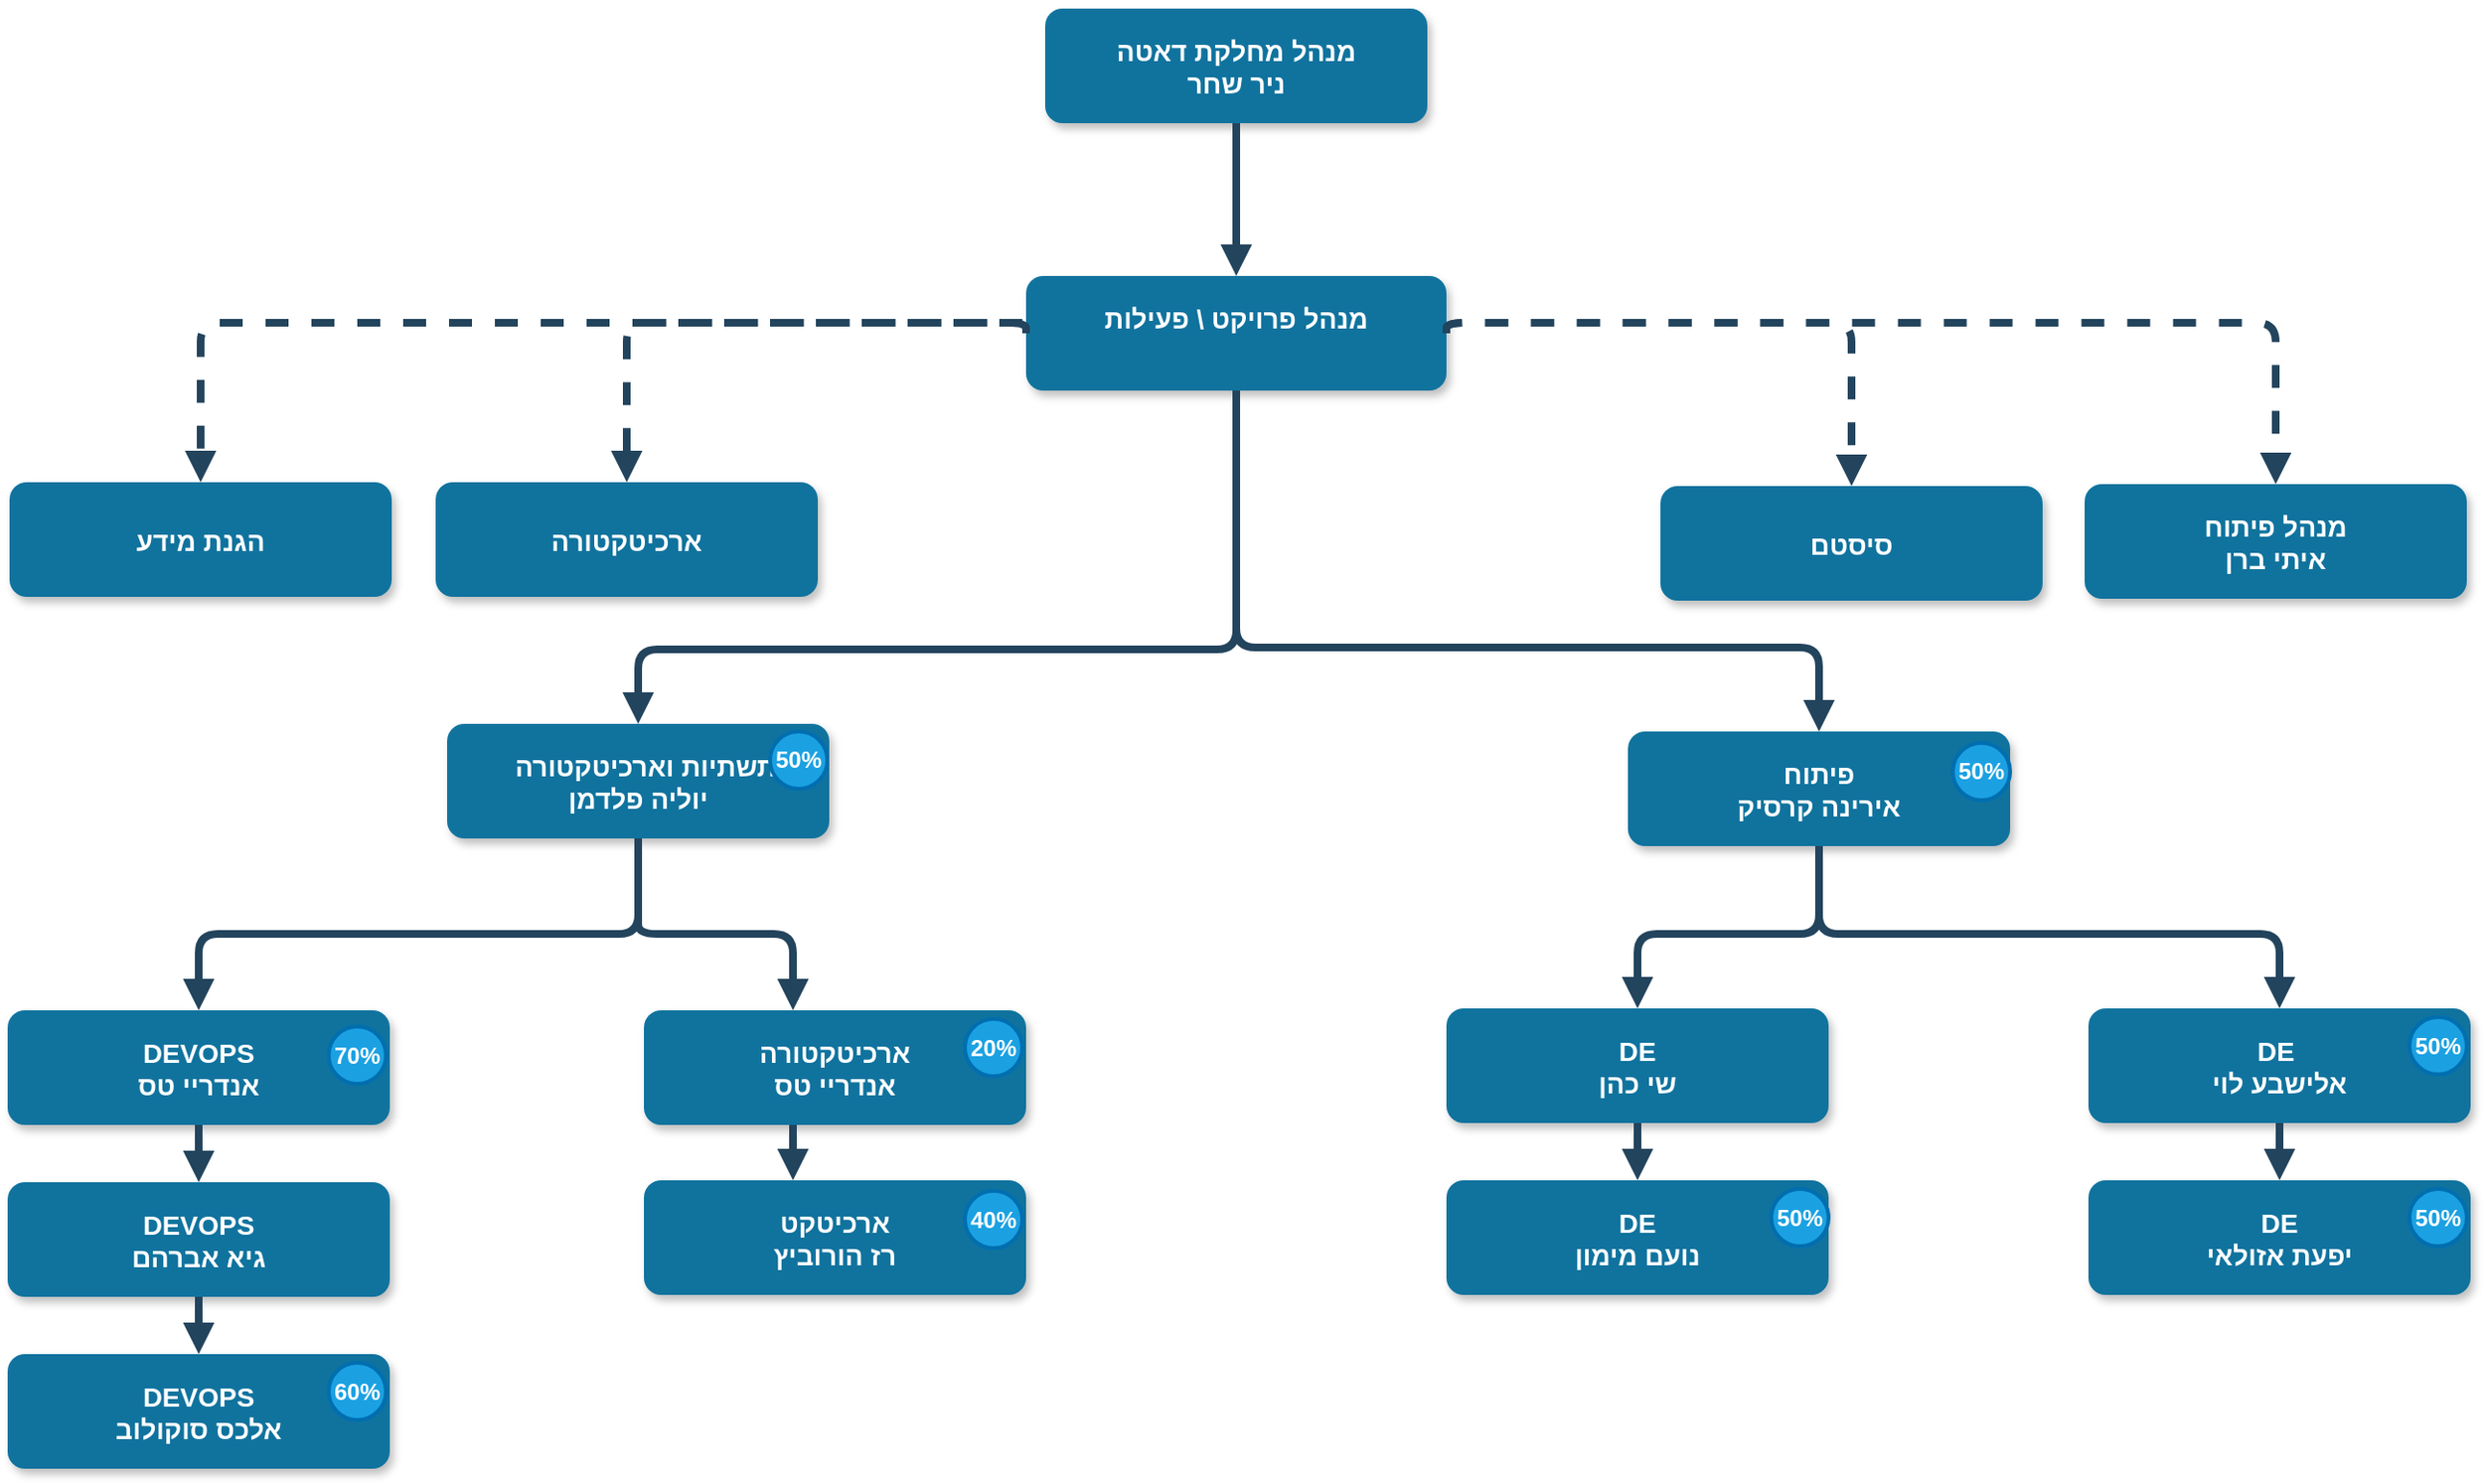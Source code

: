 <mxfile version="21.0.6" type="github">
  <diagram name="Page-1" id="97916047-d0de-89f5-080d-49f4d83e522f">
    <mxGraphModel dx="1434" dy="764" grid="1" gridSize="10" guides="1" tooltips="1" connect="1" arrows="1" fold="1" page="1" pageScale="1.5" pageWidth="1169" pageHeight="827" background="none" math="0" shadow="0">
      <root>
        <mxCell id="0" />
        <mxCell id="1" parent="0" />
        <mxCell id="2" value="מנהל מחלקת דאטה&#xa;ניר שחר" style="rounded=1;fillColor=#10739E;strokeColor=none;shadow=1;gradientColor=none;fontStyle=1;fontColor=#FFFFFF;fontSize=14;" parent="1" vertex="1">
          <mxGeometry x="672" y="205.5" width="200" height="60" as="geometry" />
        </mxCell>
        <mxCell id="3" value="מנהל פרויקט \ פעילות&#xa;" style="rounded=1;fillColor=#10739E;strokeColor=none;shadow=1;gradientColor=none;fontStyle=1;fontColor=#FFFFFF;fontSize=14;" parent="1" vertex="1">
          <mxGeometry x="662" y="345.5" width="220" height="60" as="geometry" />
        </mxCell>
        <mxCell id="7" value="מנהל פיתוח&#xa;איתי ברן" style="rounded=1;fillColor=#10739E;strokeColor=none;shadow=1;gradientColor=none;fontStyle=1;fontColor=#FFFFFF;fontSize=14;" parent="1" vertex="1">
          <mxGeometry x="1216" y="454.5" width="200" height="60" as="geometry" />
        </mxCell>
        <mxCell id="8" value="  תשתיות וארכיטקטורה&#xa;יוליה פלדמן" style="rounded=1;fillColor=#10739E;strokeColor=none;shadow=1;gradientColor=none;fontStyle=1;fontColor=#FFFFFF;fontSize=14;" parent="1" vertex="1">
          <mxGeometry x="359" y="580" width="200" height="60" as="geometry" />
        </mxCell>
        <mxCell id="9" value="DEVOPS&#xa;אנדריי טס" style="rounded=1;fillColor=#10739E;strokeColor=none;shadow=1;gradientColor=none;fontStyle=1;fontColor=#FFFFFF;fontSize=14;" parent="1" vertex="1">
          <mxGeometry x="129" y="730" width="200" height="60" as="geometry" />
        </mxCell>
        <mxCell id="10" value="DEVOPS&#xa;גיא אברהם" style="rounded=1;fillColor=#10739E;strokeColor=none;shadow=1;gradientColor=none;fontStyle=1;fontColor=#FFFFFF;fontSize=14;" parent="1" vertex="1">
          <mxGeometry x="129" y="820" width="200" height="60" as="geometry" />
        </mxCell>
        <mxCell id="11" value="DEVOPS&#xa;אלכס סוקולוב" style="rounded=1;fillColor=#10739E;strokeColor=none;shadow=1;gradientColor=none;fontStyle=1;fontColor=#FFFFFF;fontSize=14;" parent="1" vertex="1">
          <mxGeometry x="129" y="910" width="200" height="60" as="geometry" />
        </mxCell>
        <mxCell id="13" value="פיתוח&#xa;אירינה קרסיק" style="rounded=1;fillColor=#10739E;strokeColor=none;shadow=1;gradientColor=none;fontStyle=1;fontColor=#FFFFFF;fontSize=14;" parent="1" vertex="1">
          <mxGeometry x="977" y="584" width="200" height="60" as="geometry" />
        </mxCell>
        <mxCell id="14" value="DE &#xa;אלישבע לוי" style="rounded=1;fillColor=#10739E;strokeColor=none;shadow=1;gradientColor=none;fontStyle=1;fontColor=#FFFFFF;fontSize=14;" parent="1" vertex="1">
          <mxGeometry x="1218" y="729" width="200" height="60" as="geometry" />
        </mxCell>
        <mxCell id="15" value="DE&#xa;יפעת אזולאי" style="rounded=1;fillColor=#10739E;strokeColor=none;shadow=1;gradientColor=none;fontStyle=1;fontColor=#FFFFFF;fontSize=14;" parent="1" vertex="1">
          <mxGeometry x="1218" y="819" width="200" height="60" as="geometry" />
        </mxCell>
        <mxCell id="19" value="DE&#xa;שי כהן" style="rounded=1;fillColor=#10739E;strokeColor=none;shadow=1;gradientColor=none;fontStyle=1;fontColor=#FFFFFF;fontSize=14;" parent="1" vertex="1">
          <mxGeometry x="882" y="729" width="200" height="60" as="geometry" />
        </mxCell>
        <mxCell id="20" value="DE&#xa;נועם מימון" style="rounded=1;fillColor=#10739E;strokeColor=none;shadow=1;gradientColor=none;fontStyle=1;fontColor=#FFFFFF;fontSize=14;" parent="1" vertex="1">
          <mxGeometry x="882" y="819" width="200" height="60" as="geometry" />
        </mxCell>
        <mxCell id="23" value="ארכיטקטורה&#xa;אנדריי טס" style="rounded=1;fillColor=#10739E;strokeColor=none;shadow=1;gradientColor=none;fontStyle=1;fontColor=#FFFFFF;fontSize=14;" parent="1" vertex="1">
          <mxGeometry x="462" y="730" width="200" height="60" as="geometry" />
        </mxCell>
        <mxCell id="24" value="ארכיטקט&#xa;רז הורוביץ" style="rounded=1;fillColor=#10739E;strokeColor=none;shadow=1;gradientColor=none;fontStyle=1;fontColor=#FFFFFF;fontSize=14;" parent="1" vertex="1">
          <mxGeometry x="462" y="819" width="200" height="60" as="geometry" />
        </mxCell>
        <mxCell id="29" value="" style="edgeStyle=elbowEdgeStyle;elbow=vertical;strokeWidth=4;endArrow=block;endFill=1;fontStyle=1;strokeColor=#23445D;" parent="1" source="2" target="3" edge="1">
          <mxGeometry x="22" y="165.5" width="100" height="100" as="geometry">
            <mxPoint x="22" y="265.5" as="sourcePoint" />
            <mxPoint x="122" y="165.5" as="targetPoint" />
          </mxGeometry>
        </mxCell>
        <mxCell id="33" value="" style="edgeStyle=elbowEdgeStyle;elbow=vertical;strokeWidth=4;endArrow=block;endFill=1;fontStyle=1;dashed=1;strokeColor=#23445D;exitX=1;exitY=0.5;exitDx=0;exitDy=0;" parent="1" source="3" target="7" edge="1">
          <mxGeometry x="22" y="165.5" width="100" height="100" as="geometry">
            <mxPoint x="22" y="265.5" as="sourcePoint" />
            <mxPoint x="122" y="165.5" as="targetPoint" />
            <Array as="points">
              <mxPoint x="1140" y="370" />
            </Array>
          </mxGeometry>
        </mxCell>
        <mxCell id="37" value="" style="edgeStyle=elbowEdgeStyle;elbow=vertical;strokeWidth=4;endArrow=block;endFill=1;fontStyle=1;strokeColor=#23445D;exitX=0.5;exitY=1;exitDx=0;exitDy=0;entryX=0.5;entryY=0;entryDx=0;entryDy=0;" parent="1" source="13" target="19" edge="1">
          <mxGeometry x="152" y="196" width="100" height="100" as="geometry">
            <mxPoint x="1100" y="630.5" as="sourcePoint" />
            <mxPoint x="1080" y="840" as="targetPoint" />
            <Array as="points">
              <mxPoint x="910" y="690" />
              <mxPoint x="1110" y="670.5" />
            </Array>
          </mxGeometry>
        </mxCell>
        <mxCell id="38" value="" style="edgeStyle=elbowEdgeStyle;elbow=vertical;strokeWidth=4;endArrow=block;endFill=1;fontStyle=1;strokeColor=#23445D;exitX=0.5;exitY=1;exitDx=0;exitDy=0;entryX=0.5;entryY=0;entryDx=0;entryDy=0;" parent="1" source="8" target="9" edge="1">
          <mxGeometry x="-39" y="304" width="100" height="100" as="geometry">
            <mxPoint x="-39" y="404" as="sourcePoint" />
            <mxPoint x="61" y="304" as="targetPoint" />
            <Array as="points">
              <mxPoint x="349" y="690" />
            </Array>
          </mxGeometry>
        </mxCell>
        <mxCell id="39" value="" style="edgeStyle=elbowEdgeStyle;elbow=vertical;strokeWidth=4;endArrow=block;endFill=1;fontStyle=1;strokeColor=#23445D;" parent="1" source="9" target="10" edge="1">
          <mxGeometry x="-91" y="200" width="100" height="100" as="geometry">
            <mxPoint x="-91" y="300" as="sourcePoint" />
            <mxPoint x="9" y="200" as="targetPoint" />
          </mxGeometry>
        </mxCell>
        <mxCell id="40" value="" style="edgeStyle=elbowEdgeStyle;elbow=vertical;strokeWidth=4;endArrow=block;endFill=1;fontStyle=1;strokeColor=#23445D;" parent="1" source="10" target="11" edge="1">
          <mxGeometry x="-91" y="210" width="100" height="100" as="geometry">
            <mxPoint x="-91" y="310" as="sourcePoint" />
            <mxPoint x="9" y="210" as="targetPoint" />
          </mxGeometry>
        </mxCell>
        <mxCell id="42" value="" style="edgeStyle=elbowEdgeStyle;elbow=vertical;strokeWidth=4;endArrow=block;endFill=1;fontStyle=1;strokeColor=#23445D;" parent="1" source="13" target="14" edge="1">
          <mxGeometry x="840" y="268.5" width="100" height="100" as="geometry">
            <mxPoint x="840" y="368.5" as="sourcePoint" />
            <mxPoint x="940" y="268.5" as="targetPoint" />
            <Array as="points">
              <mxPoint x="1200" y="690" />
              <mxPoint x="1210" y="750" />
            </Array>
          </mxGeometry>
        </mxCell>
        <mxCell id="43" value="" style="edgeStyle=elbowEdgeStyle;elbow=vertical;strokeWidth=4;endArrow=block;endFill=1;fontStyle=1;strokeColor=#23445D;" parent="1" source="14" target="15" edge="1">
          <mxGeometry x="728" y="199" width="100" height="100" as="geometry">
            <mxPoint x="728" y="299" as="sourcePoint" />
            <mxPoint x="828" y="199" as="targetPoint" />
          </mxGeometry>
        </mxCell>
        <mxCell id="47" value="" style="edgeStyle=elbowEdgeStyle;elbow=vertical;strokeWidth=4;endArrow=block;endFill=1;fontStyle=1;strokeColor=#23445D;" parent="1" source="19" target="20" edge="1">
          <mxGeometry x="112" y="199" width="100" height="100" as="geometry">
            <mxPoint x="112" y="299" as="sourcePoint" />
            <mxPoint x="212" y="199" as="targetPoint" />
          </mxGeometry>
        </mxCell>
        <mxCell id="50" value="" style="edgeStyle=elbowEdgeStyle;elbow=vertical;strokeWidth=4;endArrow=block;endFill=1;fontStyle=1;strokeColor=#23445D;exitX=0.5;exitY=1;exitDx=0;exitDy=0;entryX=0.5;entryY=0;entryDx=0;entryDy=0;" parent="1" edge="1">
          <mxGeometry x="-580" y="280" width="100" height="100" as="geometry">
            <mxPoint x="540" y="790" as="sourcePoint" />
            <mxPoint x="540" y="819" as="targetPoint" />
          </mxGeometry>
        </mxCell>
        <mxCell id="54" value="" style="edgeStyle=elbowEdgeStyle;elbow=vertical;strokeWidth=4;endArrow=block;endFill=1;fontStyle=1;strokeColor=#23445D;exitX=0.5;exitY=1;exitDx=0;exitDy=0;" parent="1" source="3" target="8" edge="1">
          <mxGeometry x="22" y="136.5" width="100" height="100" as="geometry">
            <mxPoint x="760" y="430" as="sourcePoint" />
            <mxPoint x="560" y="581" as="targetPoint" />
            <Array as="points">
              <mxPoint x="670" y="541" />
              <mxPoint x="600" y="611" />
              <mxPoint x="652" y="526.5" />
            </Array>
          </mxGeometry>
        </mxCell>
        <mxCell id="rTIktwFIz4IESTL18eKh-55" value="הגנת מידע" style="rounded=1;fillColor=#10739E;strokeColor=none;shadow=1;gradientColor=none;fontStyle=1;fontColor=#FFFFFF;fontSize=14;" parent="1" vertex="1">
          <mxGeometry x="130" y="453.5" width="200" height="60" as="geometry" />
        </mxCell>
        <mxCell id="rTIktwFIz4IESTL18eKh-56" value="ארכיטקטורה" style="rounded=1;fillColor=#10739E;strokeColor=none;shadow=1;gradientColor=none;fontStyle=1;fontColor=#FFFFFF;fontSize=14;" parent="1" vertex="1">
          <mxGeometry x="353" y="453.5" width="200" height="60" as="geometry" />
        </mxCell>
        <mxCell id="rTIktwFIz4IESTL18eKh-57" value="" style="edgeStyle=elbowEdgeStyle;elbow=vertical;strokeWidth=4;endArrow=block;endFill=1;fontStyle=1;dashed=1;strokeColor=#23445D;entryX=0.5;entryY=0;entryDx=0;entryDy=0;exitX=0;exitY=0.5;exitDx=0;exitDy=0;" parent="1" source="3" target="rTIktwFIz4IESTL18eKh-56" edge="1">
          <mxGeometry x="-710" y="219.5" width="100" height="100" as="geometry">
            <mxPoint x="770" y="410" as="sourcePoint" />
            <mxPoint x="640" y="510" as="targetPoint" />
            <Array as="points">
              <mxPoint x="580" y="370" />
            </Array>
          </mxGeometry>
        </mxCell>
        <mxCell id="rTIktwFIz4IESTL18eKh-58" value="" style="edgeStyle=elbowEdgeStyle;elbow=vertical;strokeWidth=4;endArrow=block;endFill=1;fontStyle=1;dashed=1;strokeColor=#23445D;entryX=0.5;entryY=0;entryDx=0;entryDy=0;" parent="1" target="rTIktwFIz4IESTL18eKh-55" edge="1">
          <mxGeometry x="-700" y="229.5" width="100" height="100" as="geometry">
            <mxPoint x="660" y="370" as="sourcePoint" />
            <mxPoint x="510" y="466" as="targetPoint" />
            <Array as="points">
              <mxPoint x="580" y="370" />
              <mxPoint x="590" y="380" />
            </Array>
          </mxGeometry>
        </mxCell>
        <mxCell id="rTIktwFIz4IESTL18eKh-60" value="סיסטם" style="rounded=1;fillColor=#10739E;strokeColor=none;shadow=1;gradientColor=none;fontStyle=1;fontColor=#FFFFFF;fontSize=14;" parent="1" vertex="1">
          <mxGeometry x="994" y="455.5" width="200" height="60" as="geometry" />
        </mxCell>
        <mxCell id="rTIktwFIz4IESTL18eKh-61" value="" style="edgeStyle=elbowEdgeStyle;elbow=vertical;strokeWidth=4;endArrow=block;endFill=1;fontStyle=1;dashed=1;strokeColor=#23445D;exitX=1;exitY=0.5;exitDx=0;exitDy=0;entryX=0.5;entryY=0;entryDx=0;entryDy=0;" parent="1" source="3" target="rTIktwFIz4IESTL18eKh-60" edge="1">
          <mxGeometry x="32" y="175.5" width="100" height="100" as="geometry">
            <mxPoint x="892" y="386" as="sourcePoint" />
            <mxPoint x="1382" y="466" as="targetPoint" />
            <Array as="points">
              <mxPoint x="920" y="370" />
              <mxPoint x="1150" y="380" />
            </Array>
          </mxGeometry>
        </mxCell>
        <mxCell id="rTIktwFIz4IESTL18eKh-64" value="50%" style="ellipse;whiteSpace=wrap;html=1;aspect=fixed;fontStyle=1;fillColor=#1ba1e2;fontColor=#ffffff;strokeColor=#006EAF;strokeWidth=2;" parent="1" vertex="1">
          <mxGeometry x="1386" y="823.5" width="30" height="30" as="geometry" />
        </mxCell>
        <mxCell id="rTIktwFIz4IESTL18eKh-65" value="40%" style="ellipse;whiteSpace=wrap;html=1;aspect=fixed;fontStyle=1;fillColor=#1ba1e2;fontColor=#ffffff;strokeColor=#006EAF;strokeWidth=2;" parent="1" vertex="1">
          <mxGeometry x="630" y="824.5" width="30" height="30" as="geometry" />
        </mxCell>
        <mxCell id="rTIktwFIz4IESTL18eKh-68" value="50%" style="ellipse;whiteSpace=wrap;html=1;aspect=fixed;fontStyle=1;fillColor=#1ba1e2;fontColor=#ffffff;strokeColor=#006EAF;strokeWidth=2;" parent="1" vertex="1">
          <mxGeometry x="1052" y="823.5" width="30" height="30" as="geometry" />
        </mxCell>
        <mxCell id="rTIktwFIz4IESTL18eKh-69" value="50%" style="ellipse;whiteSpace=wrap;html=1;aspect=fixed;fontStyle=1;fillColor=#1ba1e2;fontColor=#ffffff;strokeColor=#006EAF;strokeWidth=2;" parent="1" vertex="1">
          <mxGeometry x="1386" y="733.5" width="30" height="30" as="geometry" />
        </mxCell>
        <mxCell id="rTIktwFIz4IESTL18eKh-70" value="50%" style="ellipse;whiteSpace=wrap;html=1;aspect=fixed;fontStyle=1;fillColor=#1ba1e2;fontColor=#ffffff;strokeColor=#006EAF;strokeWidth=2;" parent="1" vertex="1">
          <mxGeometry x="528" y="584" width="30" height="30" as="geometry" />
        </mxCell>
        <mxCell id="rTIktwFIz4IESTL18eKh-71" value="60%" style="ellipse;whiteSpace=wrap;html=1;aspect=fixed;fontStyle=1;fillColor=#1ba1e2;fontColor=#ffffff;strokeColor=#006EAF;strokeWidth=2;" parent="1" vertex="1">
          <mxGeometry x="297" y="914.5" width="30" height="30" as="geometry" />
        </mxCell>
        <mxCell id="HRantwCqe_uufsJNFs8z-56" value="50%" style="ellipse;whiteSpace=wrap;html=1;aspect=fixed;fontStyle=1;fillColor=#1ba1e2;fontColor=#ffffff;strokeColor=#006EAF;strokeWidth=2;" vertex="1" parent="1">
          <mxGeometry x="1147" y="590" width="30" height="30" as="geometry" />
        </mxCell>
        <mxCell id="HRantwCqe_uufsJNFs8z-57" value="70%" style="ellipse;whiteSpace=wrap;html=1;aspect=fixed;fontStyle=1;fillColor=#1ba1e2;fontColor=#ffffff;strokeColor=#006EAF;strokeWidth=2;" vertex="1" parent="1">
          <mxGeometry x="297" y="738.5" width="30" height="30" as="geometry" />
        </mxCell>
        <mxCell id="HRantwCqe_uufsJNFs8z-58" value="20%" style="ellipse;whiteSpace=wrap;html=1;aspect=fixed;fontStyle=1;fillColor=#1ba1e2;fontColor=#ffffff;strokeColor=#006EAF;strokeWidth=2;" vertex="1" parent="1">
          <mxGeometry x="630" y="734.5" width="30" height="30" as="geometry" />
        </mxCell>
        <mxCell id="HRantwCqe_uufsJNFs8z-59" value="" style="edgeStyle=elbowEdgeStyle;elbow=vertical;strokeWidth=4;endArrow=block;endFill=1;fontStyle=1;strokeColor=#23445D;entryX=0.5;entryY=0;entryDx=0;entryDy=0;" edge="1" parent="1">
          <mxGeometry x="-231" y="335.5" width="100" height="100" as="geometry">
            <mxPoint x="459" y="680" as="sourcePoint" />
            <mxPoint x="540" y="730" as="targetPoint" />
            <Array as="points">
              <mxPoint x="509" y="690" />
            </Array>
          </mxGeometry>
        </mxCell>
        <mxCell id="HRantwCqe_uufsJNFs8z-60" value="" style="edgeStyle=elbowEdgeStyle;elbow=vertical;strokeWidth=4;endArrow=block;endFill=1;fontStyle=1;strokeColor=#23445D;exitX=0.5;exitY=1;exitDx=0;exitDy=0;entryX=0.5;entryY=0;entryDx=0;entryDy=0;" edge="1" parent="1" source="3" target="13">
          <mxGeometry x="32" y="175.5" width="100" height="100" as="geometry">
            <mxPoint x="780" y="420" as="sourcePoint" />
            <mxPoint x="970" y="600" as="targetPoint" />
            <Array as="points">
              <mxPoint x="870" y="540" />
              <mxPoint x="860" y="540" />
              <mxPoint x="610" y="650" />
              <mxPoint x="662" y="565.5" />
            </Array>
          </mxGeometry>
        </mxCell>
      </root>
    </mxGraphModel>
  </diagram>
</mxfile>
